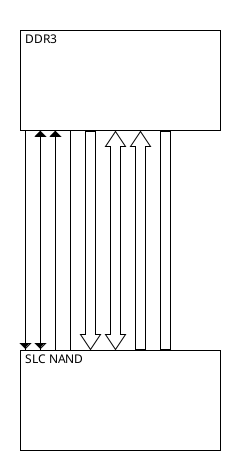 {
  "sha1": "d6zoovhsr5bvq0jdrzeqj4k5fmtf7p7",
  "insertion": {
    "when": "2024-06-01T09:03:02.615Z",
    "user": "plantuml@gmail.com"
  }
}
@startwire

* DDR3 [200x100]
move(0,200)
* SLC_NAND [200x100]

DDR3 --> SLC_NAND
DDR3 <--> SLC_NAND
DDR3 <-- SLC_NAND
DDR3 -- SLC_NAND
DDR3 ==> SLC_NAND
DDR3 <==> SLC_NAND
DDR3 <== SLC_NAND
DDR3 == SLC_NAND
@endwire
